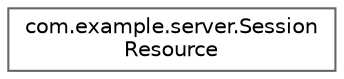 digraph "Graphical Class Hierarchy"
{
 // LATEX_PDF_SIZE
  bgcolor="transparent";
  edge [fontname=Helvetica,fontsize=10,labelfontname=Helvetica,labelfontsize=10];
  node [fontname=Helvetica,fontsize=10,shape=box,height=0.2,width=0.4];
  rankdir="LR";
  Node0 [label="com.example.server.Session\lResource",height=0.2,width=0.4,color="grey40", fillcolor="white", style="filled",URL="$classcom_1_1example_1_1server_1_1_session_resource.html",tooltip=" "];
}
